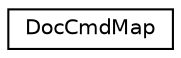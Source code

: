 digraph "Graphical Class Hierarchy"
{
 // LATEX_PDF_SIZE
  edge [fontname="Helvetica",fontsize="10",labelfontname="Helvetica",labelfontsize="10"];
  node [fontname="Helvetica",fontsize="10",shape=record];
  rankdir="LR";
  Node0 [label="DocCmdMap",height=0.2,width=0.4,color="black", fillcolor="white", style="filled",URL="$structDocCmdMap.html",tooltip=" "];
}
